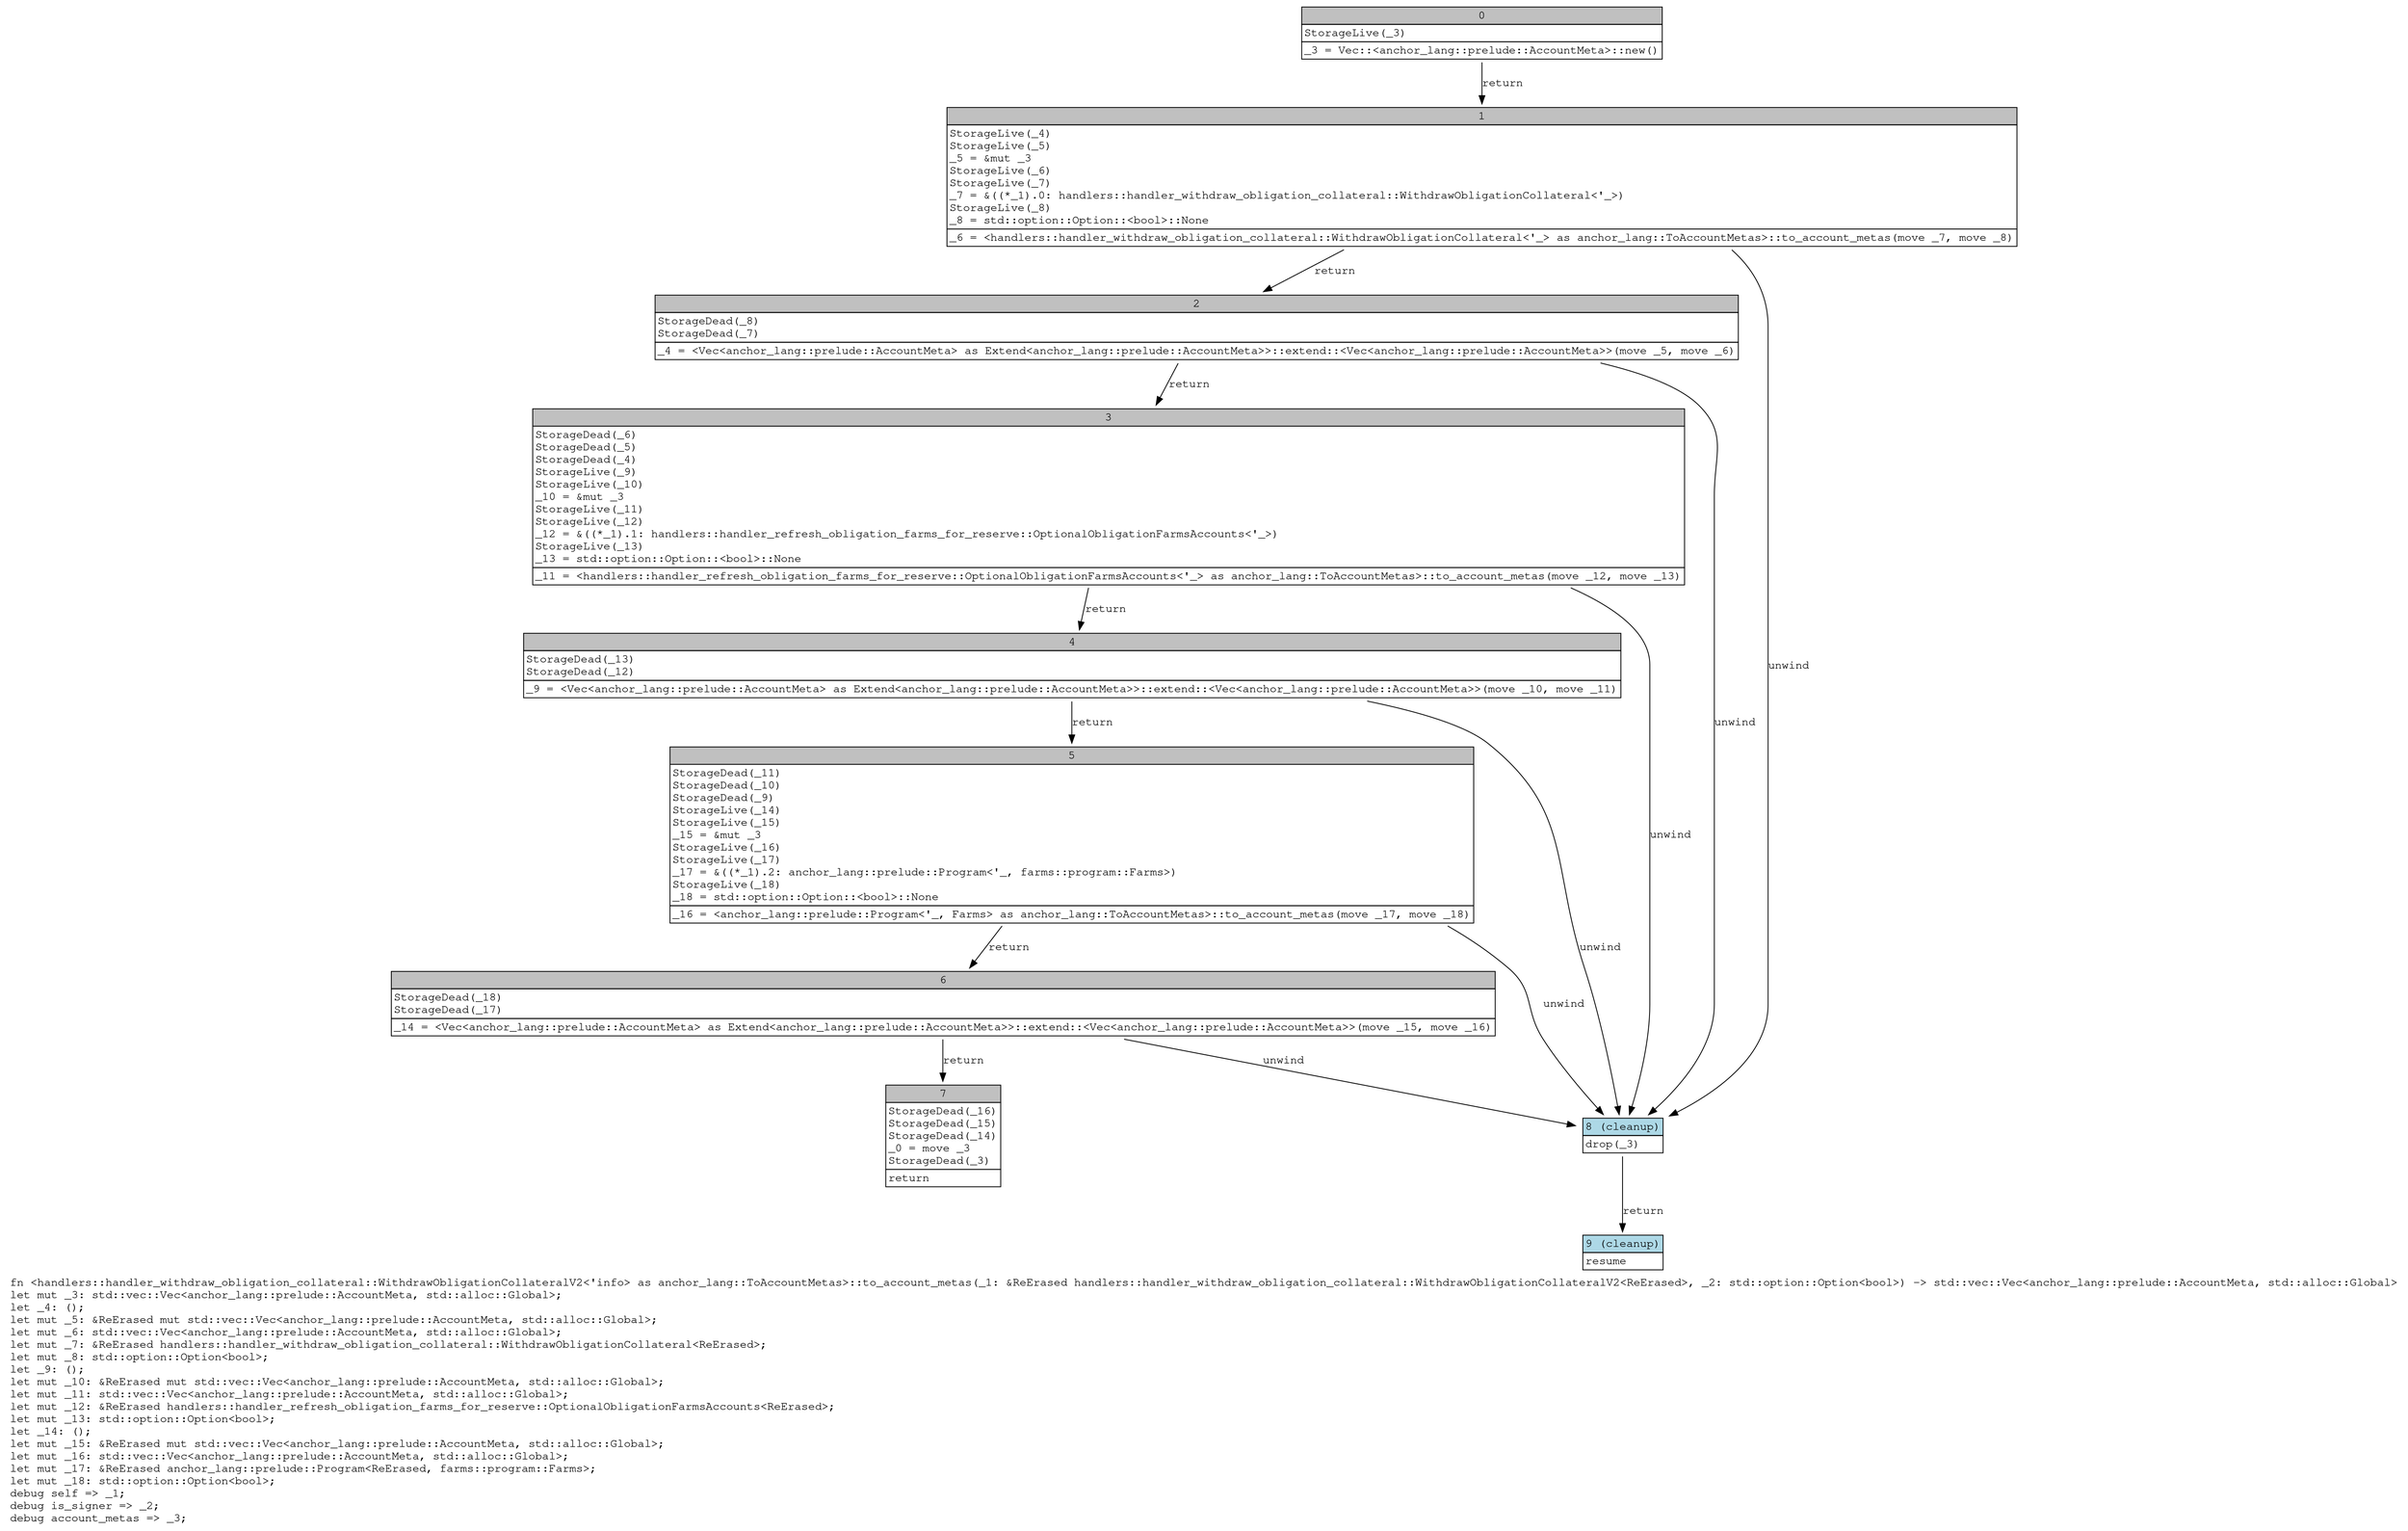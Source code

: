 digraph Mir_0_6103 {
    graph [fontname="Courier, monospace"];
    node [fontname="Courier, monospace"];
    edge [fontname="Courier, monospace"];
    label=<fn &lt;handlers::handler_withdraw_obligation_collateral::WithdrawObligationCollateralV2&lt;'info&gt; as anchor_lang::ToAccountMetas&gt;::to_account_metas(_1: &amp;ReErased handlers::handler_withdraw_obligation_collateral::WithdrawObligationCollateralV2&lt;ReErased&gt;, _2: std::option::Option&lt;bool&gt;) -&gt; std::vec::Vec&lt;anchor_lang::prelude::AccountMeta, std::alloc::Global&gt;<br align="left"/>let mut _3: std::vec::Vec&lt;anchor_lang::prelude::AccountMeta, std::alloc::Global&gt;;<br align="left"/>let _4: ();<br align="left"/>let mut _5: &amp;ReErased mut std::vec::Vec&lt;anchor_lang::prelude::AccountMeta, std::alloc::Global&gt;;<br align="left"/>let mut _6: std::vec::Vec&lt;anchor_lang::prelude::AccountMeta, std::alloc::Global&gt;;<br align="left"/>let mut _7: &amp;ReErased handlers::handler_withdraw_obligation_collateral::WithdrawObligationCollateral&lt;ReErased&gt;;<br align="left"/>let mut _8: std::option::Option&lt;bool&gt;;<br align="left"/>let _9: ();<br align="left"/>let mut _10: &amp;ReErased mut std::vec::Vec&lt;anchor_lang::prelude::AccountMeta, std::alloc::Global&gt;;<br align="left"/>let mut _11: std::vec::Vec&lt;anchor_lang::prelude::AccountMeta, std::alloc::Global&gt;;<br align="left"/>let mut _12: &amp;ReErased handlers::handler_refresh_obligation_farms_for_reserve::OptionalObligationFarmsAccounts&lt;ReErased&gt;;<br align="left"/>let mut _13: std::option::Option&lt;bool&gt;;<br align="left"/>let _14: ();<br align="left"/>let mut _15: &amp;ReErased mut std::vec::Vec&lt;anchor_lang::prelude::AccountMeta, std::alloc::Global&gt;;<br align="left"/>let mut _16: std::vec::Vec&lt;anchor_lang::prelude::AccountMeta, std::alloc::Global&gt;;<br align="left"/>let mut _17: &amp;ReErased anchor_lang::prelude::Program&lt;ReErased, farms::program::Farms&gt;;<br align="left"/>let mut _18: std::option::Option&lt;bool&gt;;<br align="left"/>debug self =&gt; _1;<br align="left"/>debug is_signer =&gt; _2;<br align="left"/>debug account_metas =&gt; _3;<br align="left"/>>;
    bb0__0_6103 [shape="none", label=<<table border="0" cellborder="1" cellspacing="0"><tr><td bgcolor="gray" align="center" colspan="1">0</td></tr><tr><td align="left" balign="left">StorageLive(_3)<br/></td></tr><tr><td align="left">_3 = Vec::&lt;anchor_lang::prelude::AccountMeta&gt;::new()</td></tr></table>>];
    bb1__0_6103 [shape="none", label=<<table border="0" cellborder="1" cellspacing="0"><tr><td bgcolor="gray" align="center" colspan="1">1</td></tr><tr><td align="left" balign="left">StorageLive(_4)<br/>StorageLive(_5)<br/>_5 = &amp;mut _3<br/>StorageLive(_6)<br/>StorageLive(_7)<br/>_7 = &amp;((*_1).0: handlers::handler_withdraw_obligation_collateral::WithdrawObligationCollateral&lt;'_&gt;)<br/>StorageLive(_8)<br/>_8 = std::option::Option::&lt;bool&gt;::None<br/></td></tr><tr><td align="left">_6 = &lt;handlers::handler_withdraw_obligation_collateral::WithdrawObligationCollateral&lt;'_&gt; as anchor_lang::ToAccountMetas&gt;::to_account_metas(move _7, move _8)</td></tr></table>>];
    bb2__0_6103 [shape="none", label=<<table border="0" cellborder="1" cellspacing="0"><tr><td bgcolor="gray" align="center" colspan="1">2</td></tr><tr><td align="left" balign="left">StorageDead(_8)<br/>StorageDead(_7)<br/></td></tr><tr><td align="left">_4 = &lt;Vec&lt;anchor_lang::prelude::AccountMeta&gt; as Extend&lt;anchor_lang::prelude::AccountMeta&gt;&gt;::extend::&lt;Vec&lt;anchor_lang::prelude::AccountMeta&gt;&gt;(move _5, move _6)</td></tr></table>>];
    bb3__0_6103 [shape="none", label=<<table border="0" cellborder="1" cellspacing="0"><tr><td bgcolor="gray" align="center" colspan="1">3</td></tr><tr><td align="left" balign="left">StorageDead(_6)<br/>StorageDead(_5)<br/>StorageDead(_4)<br/>StorageLive(_9)<br/>StorageLive(_10)<br/>_10 = &amp;mut _3<br/>StorageLive(_11)<br/>StorageLive(_12)<br/>_12 = &amp;((*_1).1: handlers::handler_refresh_obligation_farms_for_reserve::OptionalObligationFarmsAccounts&lt;'_&gt;)<br/>StorageLive(_13)<br/>_13 = std::option::Option::&lt;bool&gt;::None<br/></td></tr><tr><td align="left">_11 = &lt;handlers::handler_refresh_obligation_farms_for_reserve::OptionalObligationFarmsAccounts&lt;'_&gt; as anchor_lang::ToAccountMetas&gt;::to_account_metas(move _12, move _13)</td></tr></table>>];
    bb4__0_6103 [shape="none", label=<<table border="0" cellborder="1" cellspacing="0"><tr><td bgcolor="gray" align="center" colspan="1">4</td></tr><tr><td align="left" balign="left">StorageDead(_13)<br/>StorageDead(_12)<br/></td></tr><tr><td align="left">_9 = &lt;Vec&lt;anchor_lang::prelude::AccountMeta&gt; as Extend&lt;anchor_lang::prelude::AccountMeta&gt;&gt;::extend::&lt;Vec&lt;anchor_lang::prelude::AccountMeta&gt;&gt;(move _10, move _11)</td></tr></table>>];
    bb5__0_6103 [shape="none", label=<<table border="0" cellborder="1" cellspacing="0"><tr><td bgcolor="gray" align="center" colspan="1">5</td></tr><tr><td align="left" balign="left">StorageDead(_11)<br/>StorageDead(_10)<br/>StorageDead(_9)<br/>StorageLive(_14)<br/>StorageLive(_15)<br/>_15 = &amp;mut _3<br/>StorageLive(_16)<br/>StorageLive(_17)<br/>_17 = &amp;((*_1).2: anchor_lang::prelude::Program&lt;'_, farms::program::Farms&gt;)<br/>StorageLive(_18)<br/>_18 = std::option::Option::&lt;bool&gt;::None<br/></td></tr><tr><td align="left">_16 = &lt;anchor_lang::prelude::Program&lt;'_, Farms&gt; as anchor_lang::ToAccountMetas&gt;::to_account_metas(move _17, move _18)</td></tr></table>>];
    bb6__0_6103 [shape="none", label=<<table border="0" cellborder="1" cellspacing="0"><tr><td bgcolor="gray" align="center" colspan="1">6</td></tr><tr><td align="left" balign="left">StorageDead(_18)<br/>StorageDead(_17)<br/></td></tr><tr><td align="left">_14 = &lt;Vec&lt;anchor_lang::prelude::AccountMeta&gt; as Extend&lt;anchor_lang::prelude::AccountMeta&gt;&gt;::extend::&lt;Vec&lt;anchor_lang::prelude::AccountMeta&gt;&gt;(move _15, move _16)</td></tr></table>>];
    bb7__0_6103 [shape="none", label=<<table border="0" cellborder="1" cellspacing="0"><tr><td bgcolor="gray" align="center" colspan="1">7</td></tr><tr><td align="left" balign="left">StorageDead(_16)<br/>StorageDead(_15)<br/>StorageDead(_14)<br/>_0 = move _3<br/>StorageDead(_3)<br/></td></tr><tr><td align="left">return</td></tr></table>>];
    bb8__0_6103 [shape="none", label=<<table border="0" cellborder="1" cellspacing="0"><tr><td bgcolor="lightblue" align="center" colspan="1">8 (cleanup)</td></tr><tr><td align="left">drop(_3)</td></tr></table>>];
    bb9__0_6103 [shape="none", label=<<table border="0" cellborder="1" cellspacing="0"><tr><td bgcolor="lightblue" align="center" colspan="1">9 (cleanup)</td></tr><tr><td align="left">resume</td></tr></table>>];
    bb0__0_6103 -> bb1__0_6103 [label="return"];
    bb1__0_6103 -> bb2__0_6103 [label="return"];
    bb1__0_6103 -> bb8__0_6103 [label="unwind"];
    bb2__0_6103 -> bb3__0_6103 [label="return"];
    bb2__0_6103 -> bb8__0_6103 [label="unwind"];
    bb3__0_6103 -> bb4__0_6103 [label="return"];
    bb3__0_6103 -> bb8__0_6103 [label="unwind"];
    bb4__0_6103 -> bb5__0_6103 [label="return"];
    bb4__0_6103 -> bb8__0_6103 [label="unwind"];
    bb5__0_6103 -> bb6__0_6103 [label="return"];
    bb5__0_6103 -> bb8__0_6103 [label="unwind"];
    bb6__0_6103 -> bb7__0_6103 [label="return"];
    bb6__0_6103 -> bb8__0_6103 [label="unwind"];
    bb8__0_6103 -> bb9__0_6103 [label="return"];
}
